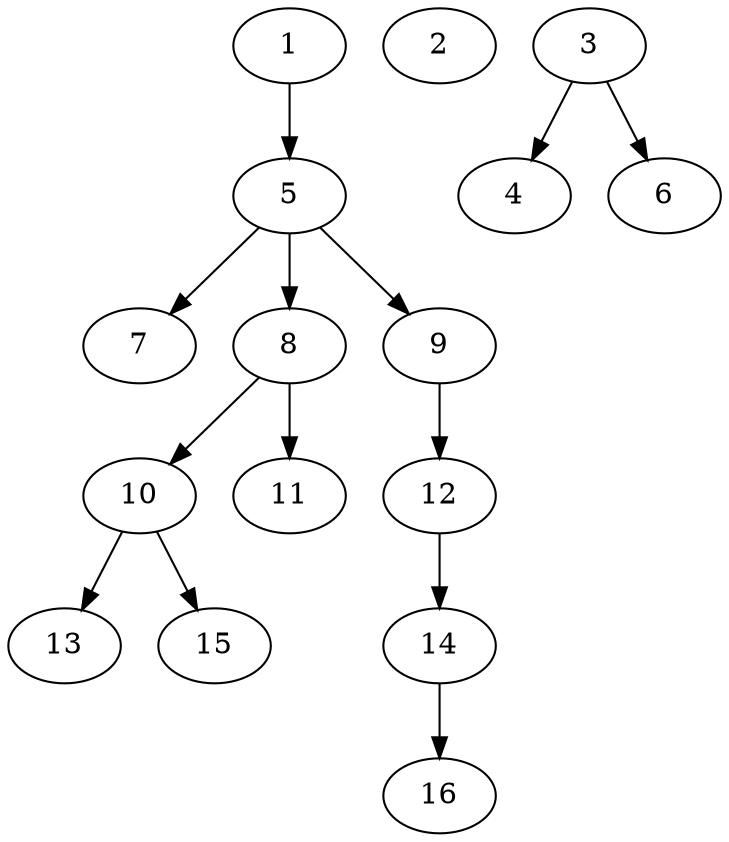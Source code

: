 // DAG (tier=1-easy, mode=data, n=16, ccr=0.346, fat=0.488, density=0.339, regular=0.710, jump=0.020, mindata=1048576, maxdata=8388608)
// DAG automatically generated by daggen at Sun Aug 24 16:33:33 2025
// /home/ermia/Project/Environments/daggen/bin/daggen --dot --ccr 0.346 --fat 0.488 --regular 0.710 --density 0.339 --jump 0.020 --mindata 1048576 --maxdata 8388608 -n 16 
digraph G {
  1 [size="31673364402878184", alpha="0.08", expect_size="15836682201439092"]
  1 -> 5 [size ="533253148639232"]
  2 [size="494604398757526110208", alpha="0.15", expect_size="247302199378763055104"]
  3 [size="207473756793748416", alpha="0.03", expect_size="103736878396874208"]
  3 -> 4 [size ="318517492580352"]
  3 -> 6 [size ="318517492580352"]
  4 [size="196414689881180416", alpha="0.10", expect_size="98207344940590208"]
  5 [size="2734400708280726", alpha="0.02", expect_size="1367200354140363"]
  5 -> 7 [size ="163438571552768"]
  5 -> 8 [size ="163438571552768"]
  5 -> 9 [size ="163438571552768"]
  6 [size="688872949686703488", alpha="0.05", expect_size="344436474843351744"]
  7 [size="48608582437391302656", alpha="0.03", expect_size="24304291218695651328"]
  8 [size="569363300146495881216", alpha="0.19", expect_size="284681650073247940608"]
  8 -> 10 [size ="549561500172288"]
  8 -> 11 [size ="549561500172288"]
  9 [size="40151213557170569216", alpha="0.05", expect_size="20075606778585284608"]
  9 -> 12 [size ="93804233228288"]
  10 [size="6515899420247064576", alpha="0.17", expect_size="3257949710123532288"]
  10 -> 13 [size ="27908697489408"]
  10 -> 15 [size ="27908697489408"]
  11 [size="24362366820505616384", alpha="0.03", expect_size="12181183410252808192"]
  12 [size="217510322565344657408", alpha="0.03", expect_size="108755161282672328704"]
  12 -> 14 [size ="289340949266432"]
  13 [size="3538080002755918", alpha="0.11", expect_size="1769040001377959"]
  14 [size="113411390920711995392", alpha="0.17", expect_size="56705695460355997696"]
  14 -> 16 [size ="187439494725632"]
  15 [size="207579093626429760", alpha="0.07", expect_size="103789546813214880"]
  16 [size="5638899336578772", alpha="0.06", expect_size="2819449668289386"]
}